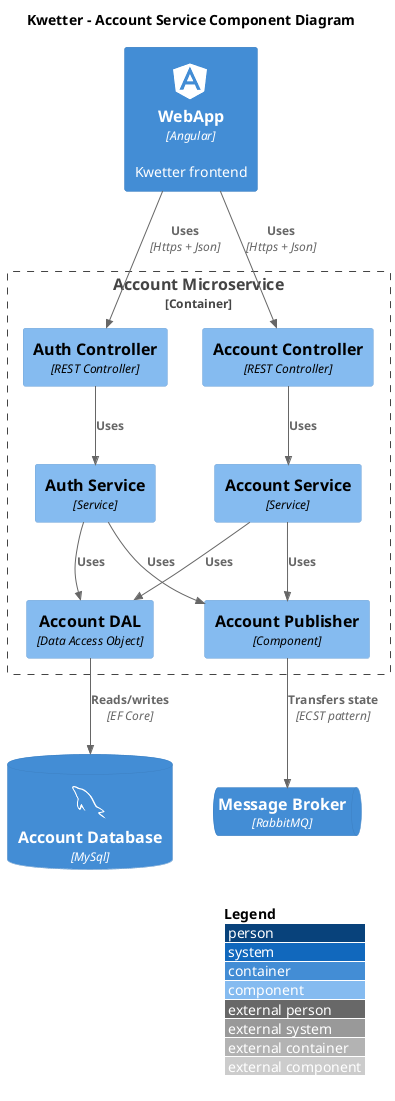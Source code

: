 @startuml C3_Uml
!include <C4/C4_Component>
!include <tupadr3/devicons/angular>
!include <tupadr3/devicons/dotnet>
!include <tupadr3/devicons/java>
!include <tupadr3/devicons/mysql>
!include <cloudinsight/rabbitmq>

LAYOUT_WITH_LEGEND()

title Kwetter - Account Service Component Diagram

Container(frontend, WebApp, Angular, Kwetter frontend, angular)
ContainerDb(accountdb, Account Database, MySql, "", mysql)
ContainerQueue(queue, Message Broker, RabbitMQ)

Container_Boundary(accountmicro, "Account Microservice") {
    Component(authcontroller, Auth Controller, REST Controller)
    Component(authservice, Auth Service, Service)
    Component(accountcontroller, Account Controller, REST Controller)
    Component(accountservice, Account Service, Service)
    Component(accountdao, Account DAL, Data Access Object)
    Component(accountpublisher, Account Publisher, Component)

    Rel(authcontroller, authservice, Uses)
    Rel(authservice, accountdao, Uses)
    Rel(accountcontroller, accountservice, Uses)
    Rel(accountservice, accountdao, Uses)
    Rel(authservice, accountpublisher, Uses)
    Rel(accountservice, accountpublisher, Uses)
}

Rel(frontend, authcontroller, Uses, Https + Json)
Rel(frontend, accountcontroller, Uses, Https + Json)
Rel(accountdao, accountdb, Reads/writes, EF Core)
Rel(accountpublisher, queue, Transfers state, ECST pattern)


@enduml
